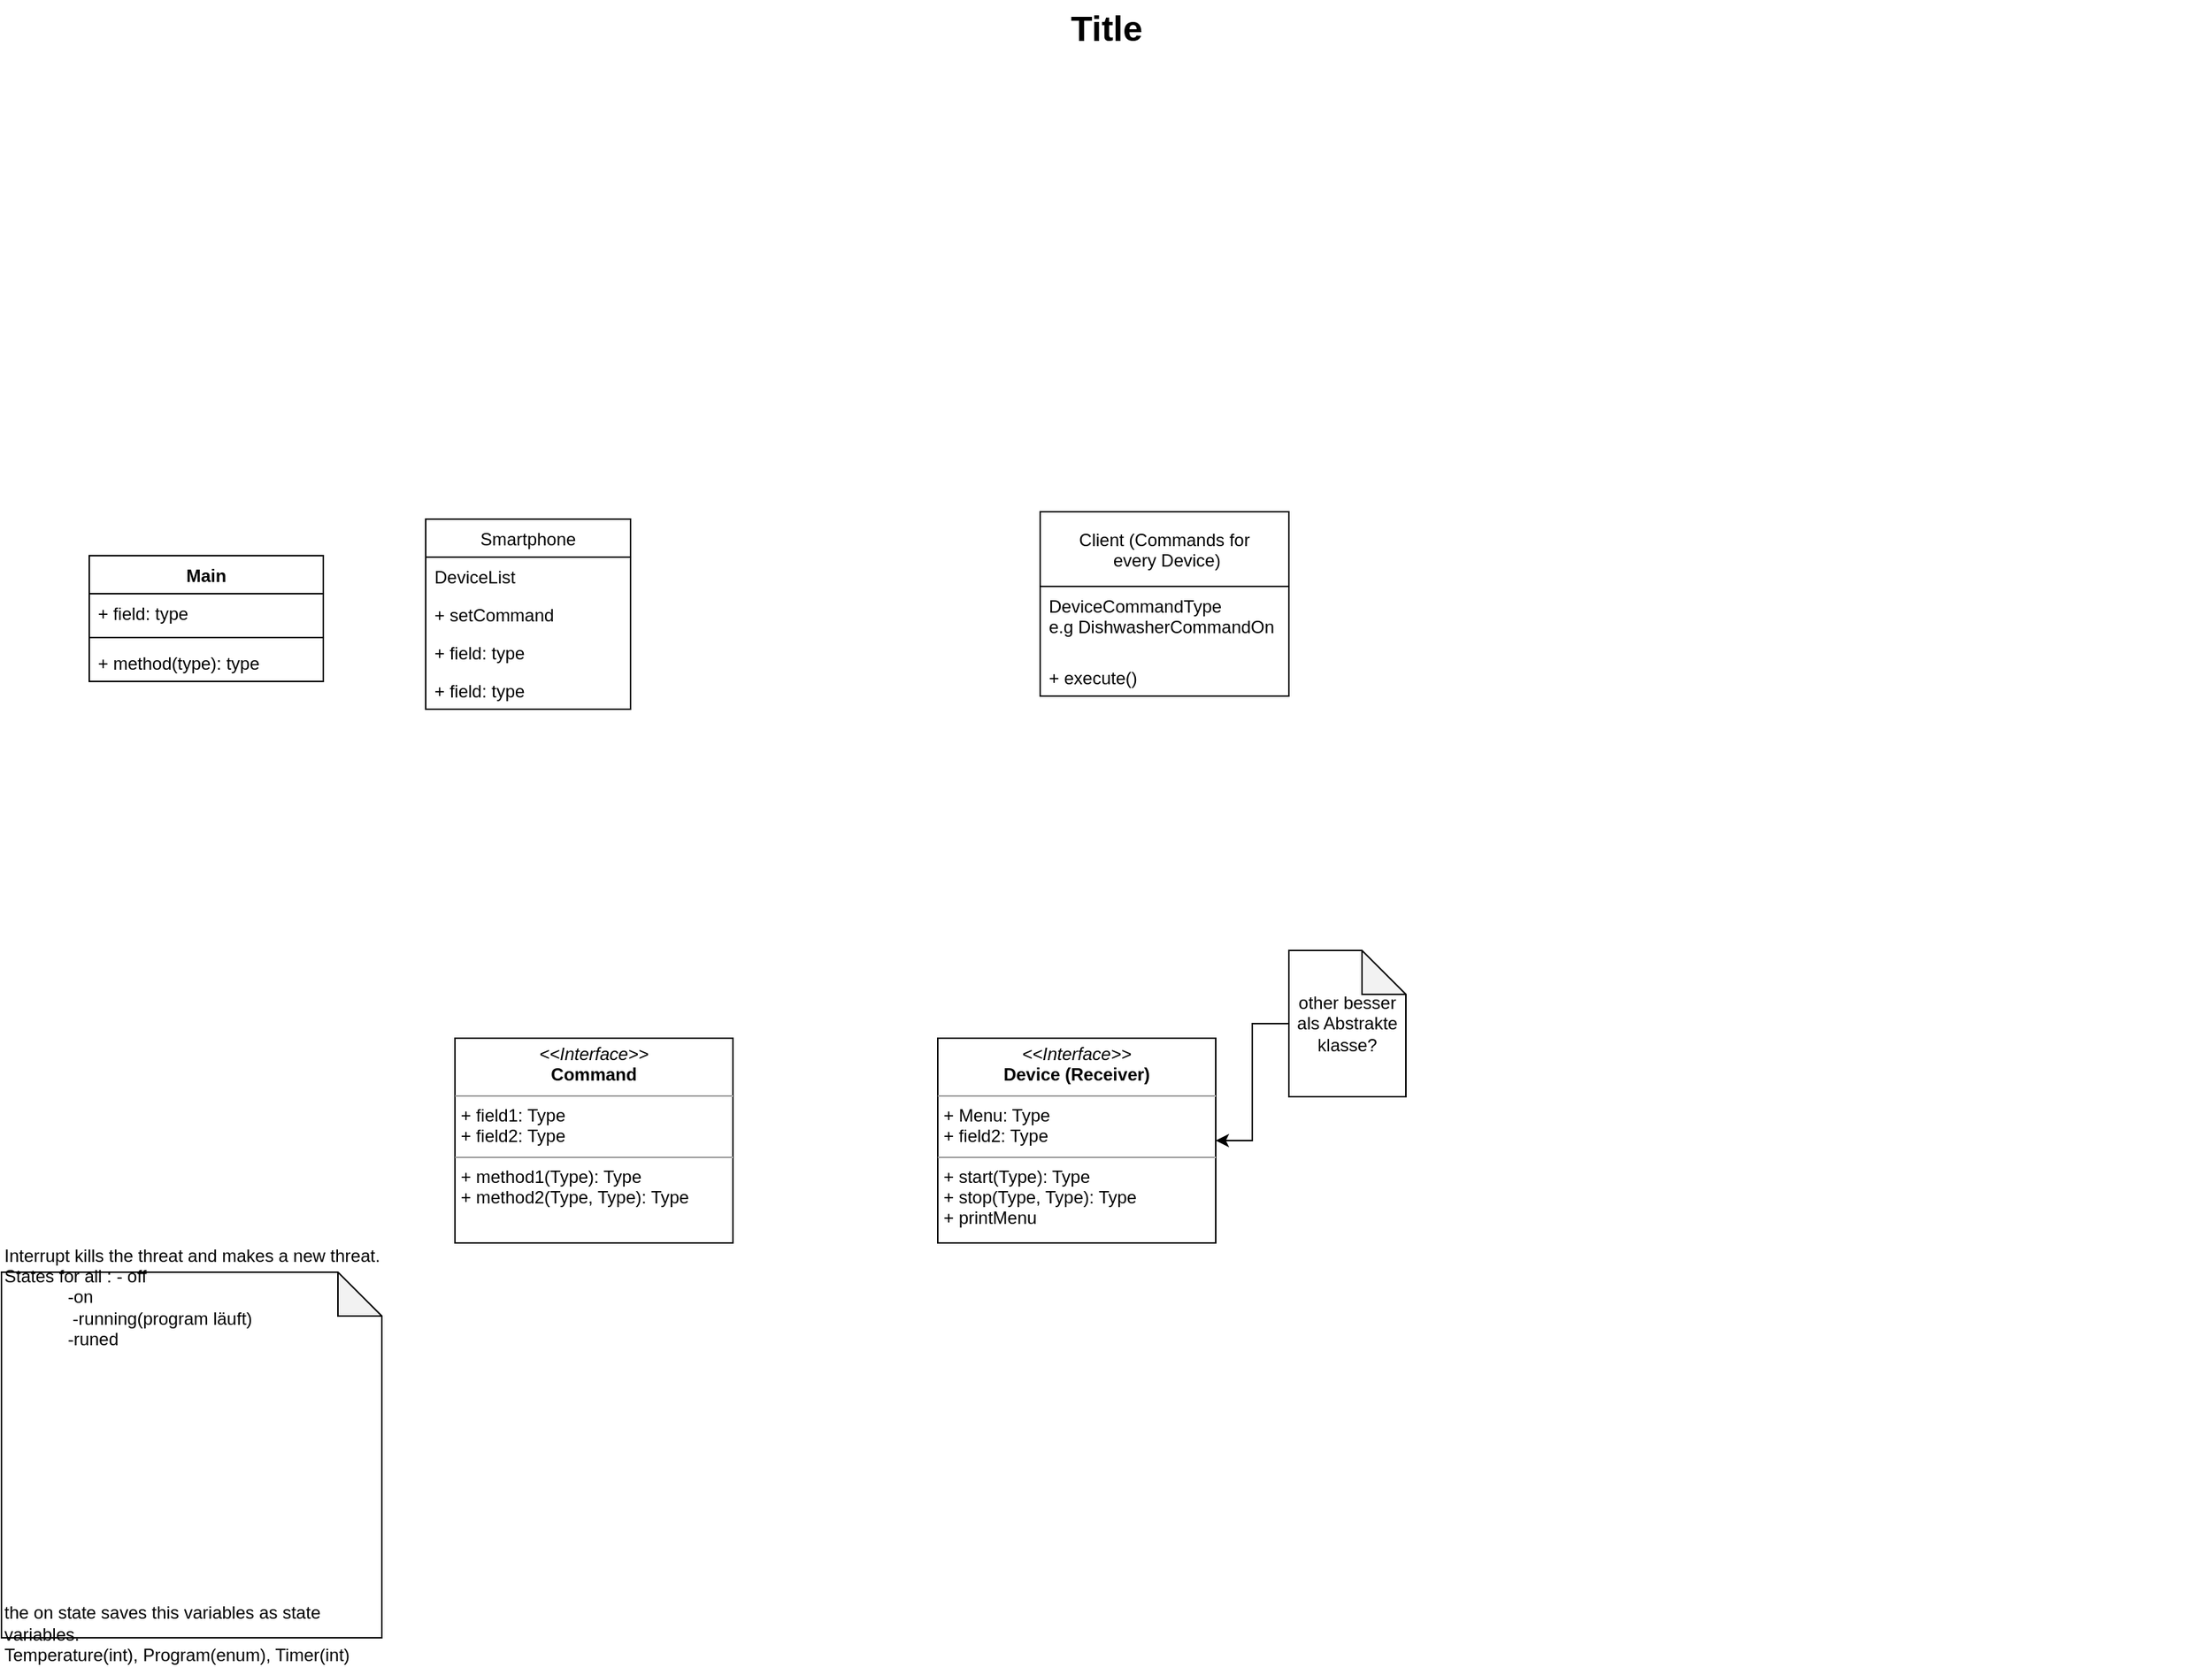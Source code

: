 <mxfile version="12.2.6" type="github" pages="1">
  <diagram name="Page-1" id="929967ad-93f9-6ef4-fab6-5d389245f69c">
    <mxGraphModel dx="1408" dy="699" grid="1" gridSize="10" guides="1" tooltips="1" connect="1" arrows="1" fold="1" page="1" pageScale="1.5" pageWidth="1169" pageHeight="826" background="none" math="0" shadow="0">
      <root>
        <mxCell id="0" style=";html=1;"/>
        <mxCell id="1" style=";html=1;" parent="0"/>
        <mxCell id="1672d66443f91eb5-23" value="Title" style="text;strokeColor=none;fillColor=none;html=1;fontSize=24;fontStyle=1;verticalAlign=middle;align=center;" parent="1" vertex="1">
          <mxGeometry x="120" y="40" width="1510" height="40" as="geometry"/>
        </mxCell>
        <mxCell id="2mD86c7QE79b4aTFyJs0-1" value="Main" style="swimlane;fontStyle=1;align=center;verticalAlign=top;childLayout=stackLayout;horizontal=1;startSize=26;horizontalStack=0;resizeParent=1;resizeParentMax=0;resizeLast=0;collapsible=1;marginBottom=0;" parent="1" vertex="1">
          <mxGeometry x="180" y="420" width="160" height="86" as="geometry"/>
        </mxCell>
        <mxCell id="2mD86c7QE79b4aTFyJs0-2" value="+ field: type" style="text;strokeColor=none;fillColor=none;align=left;verticalAlign=top;spacingLeft=4;spacingRight=4;overflow=hidden;rotatable=0;points=[[0,0.5],[1,0.5]];portConstraint=eastwest;" parent="2mD86c7QE79b4aTFyJs0-1" vertex="1">
          <mxGeometry y="26" width="160" height="26" as="geometry"/>
        </mxCell>
        <mxCell id="2mD86c7QE79b4aTFyJs0-3" value="" style="line;strokeWidth=1;fillColor=none;align=left;verticalAlign=middle;spacingTop=-1;spacingLeft=3;spacingRight=3;rotatable=0;labelPosition=right;points=[];portConstraint=eastwest;" parent="2mD86c7QE79b4aTFyJs0-1" vertex="1">
          <mxGeometry y="52" width="160" height="8" as="geometry"/>
        </mxCell>
        <mxCell id="2mD86c7QE79b4aTFyJs0-4" value="+ method(type): type" style="text;strokeColor=none;fillColor=none;align=left;verticalAlign=top;spacingLeft=4;spacingRight=4;overflow=hidden;rotatable=0;points=[[0,0.5],[1,0.5]];portConstraint=eastwest;" parent="2mD86c7QE79b4aTFyJs0-1" vertex="1">
          <mxGeometry y="60" width="160" height="26" as="geometry"/>
        </mxCell>
        <mxCell id="2mD86c7QE79b4aTFyJs0-5" value="&lt;p style=&quot;margin: 0px ; margin-top: 4px ; text-align: center&quot;&gt;&lt;i&gt;&amp;lt;&amp;lt;Interface&amp;gt;&amp;gt;&lt;/i&gt;&lt;br&gt;&lt;b&gt;Command&lt;/b&gt;&lt;/p&gt;&lt;hr size=&quot;1&quot;&gt;&lt;p style=&quot;margin: 0px ; margin-left: 4px&quot;&gt;+ field1: Type&lt;br&gt;+ field2: Type&lt;/p&gt;&lt;hr size=&quot;1&quot;&gt;&lt;p style=&quot;margin: 0px ; margin-left: 4px&quot;&gt;+ method1(Type): Type&lt;br&gt;+ method2(Type, Type): Type&lt;/p&gt;" style="verticalAlign=top;align=left;overflow=fill;fontSize=12;fontFamily=Helvetica;html=1;" parent="1" vertex="1">
          <mxGeometry x="430" y="750" width="190" height="140" as="geometry"/>
        </mxCell>
        <mxCell id="2mD86c7QE79b4aTFyJs0-7" value="&lt;p style=&quot;margin: 0px ; margin-top: 4px ; text-align: center&quot;&gt;&lt;i&gt;&amp;lt;&amp;lt;Interface&amp;gt;&amp;gt;&lt;/i&gt;&lt;br&gt;&lt;b&gt;Device (Receiver)&lt;/b&gt;&lt;/p&gt;&lt;hr size=&quot;1&quot;&gt;&lt;p style=&quot;margin: 0px ; margin-left: 4px&quot;&gt;+ Menu: Type&lt;br&gt;+ field2: Type&lt;/p&gt;&lt;hr size=&quot;1&quot;&gt;&lt;p style=&quot;margin: 0px ; margin-left: 4px&quot;&gt;+ start(Type): Type&lt;br&gt;+ stop(Type, Type): Type&lt;/p&gt;&lt;p style=&quot;margin: 0px ; margin-left: 4px&quot;&gt;+ printMenu&lt;/p&gt;" style="verticalAlign=top;align=left;overflow=fill;fontSize=12;fontFamily=Helvetica;html=1;" parent="1" vertex="1">
          <mxGeometry x="760" y="750" width="190" height="140" as="geometry"/>
        </mxCell>
        <mxCell id="2mD86c7QE79b4aTFyJs0-8" value="Client (Commands for&#xa; every Device)" style="swimlane;fontStyle=0;childLayout=stackLayout;horizontal=1;startSize=51;fillColor=none;horizontalStack=0;resizeParent=1;resizeParentMax=0;resizeLast=0;collapsible=1;marginBottom=0;" parent="1" vertex="1">
          <mxGeometry x="830" y="390" width="170" height="126" as="geometry"/>
        </mxCell>
        <mxCell id="2mD86c7QE79b4aTFyJs0-10" value="DeviceCommandType&#xa;e.g DishwasherCommandOn" style="text;strokeColor=none;fillColor=none;align=left;verticalAlign=top;spacingLeft=4;spacingRight=4;overflow=hidden;rotatable=0;points=[[0,0.5],[1,0.5]];portConstraint=eastwest;" parent="2mD86c7QE79b4aTFyJs0-8" vertex="1">
          <mxGeometry y="51" width="170" height="49" as="geometry"/>
        </mxCell>
        <mxCell id="2mD86c7QE79b4aTFyJs0-11" value="+ execute()" style="text;strokeColor=none;fillColor=none;align=left;verticalAlign=top;spacingLeft=4;spacingRight=4;overflow=hidden;rotatable=0;points=[[0,0.5],[1,0.5]];portConstraint=eastwest;" parent="2mD86c7QE79b4aTFyJs0-8" vertex="1">
          <mxGeometry y="100" width="170" height="26" as="geometry"/>
        </mxCell>
        <mxCell id="2mD86c7QE79b4aTFyJs0-12" value="Smartphone" style="swimlane;fontStyle=0;childLayout=stackLayout;horizontal=1;startSize=26;fillColor=none;horizontalStack=0;resizeParent=1;resizeParentMax=0;resizeLast=0;collapsible=1;marginBottom=0;" parent="1" vertex="1">
          <mxGeometry x="410" y="395" width="140" height="130" as="geometry"/>
        </mxCell>
        <mxCell id="2mD86c7QE79b4aTFyJs0-16" value="DeviceList" style="text;strokeColor=none;fillColor=none;align=left;verticalAlign=top;spacingLeft=4;spacingRight=4;overflow=hidden;rotatable=0;points=[[0,0.5],[1,0.5]];portConstraint=eastwest;" parent="2mD86c7QE79b4aTFyJs0-12" vertex="1">
          <mxGeometry y="26" width="140" height="26" as="geometry"/>
        </mxCell>
        <mxCell id="2mD86c7QE79b4aTFyJs0-13" value="+ setCommand" style="text;strokeColor=none;fillColor=none;align=left;verticalAlign=top;spacingLeft=4;spacingRight=4;overflow=hidden;rotatable=0;points=[[0,0.5],[1,0.5]];portConstraint=eastwest;" parent="2mD86c7QE79b4aTFyJs0-12" vertex="1">
          <mxGeometry y="52" width="140" height="26" as="geometry"/>
        </mxCell>
        <mxCell id="2mD86c7QE79b4aTFyJs0-14" value="+ field: type" style="text;strokeColor=none;fillColor=none;align=left;verticalAlign=top;spacingLeft=4;spacingRight=4;overflow=hidden;rotatable=0;points=[[0,0.5],[1,0.5]];portConstraint=eastwest;" parent="2mD86c7QE79b4aTFyJs0-12" vertex="1">
          <mxGeometry y="78" width="140" height="26" as="geometry"/>
        </mxCell>
        <mxCell id="2mD86c7QE79b4aTFyJs0-15" value="+ field: type" style="text;strokeColor=none;fillColor=none;align=left;verticalAlign=top;spacingLeft=4;spacingRight=4;overflow=hidden;rotatable=0;points=[[0,0.5],[1,0.5]];portConstraint=eastwest;" parent="2mD86c7QE79b4aTFyJs0-12" vertex="1">
          <mxGeometry y="104" width="140" height="26" as="geometry"/>
        </mxCell>
        <mxCell id="2mD86c7QE79b4aTFyJs0-24" style="edgeStyle=orthogonalEdgeStyle;rounded=0;orthogonalLoop=1;jettySize=auto;html=1;exitX=0;exitY=0.5;exitDx=0;exitDy=0;exitPerimeter=0;entryX=1;entryY=0.5;entryDx=0;entryDy=0;" parent="1" source="2mD86c7QE79b4aTFyJs0-21" target="2mD86c7QE79b4aTFyJs0-7" edge="1">
          <mxGeometry relative="1" as="geometry"/>
        </mxCell>
        <mxCell id="2mD86c7QE79b4aTFyJs0-21" value="other besser als Abstrakte klasse?" style="shape=note;whiteSpace=wrap;html=1;backgroundOutline=1;darkOpacity=0.05;" parent="1" vertex="1">
          <mxGeometry x="1000" y="690" width="80" height="100" as="geometry"/>
        </mxCell>
        <mxCell id="s3OwHunrDzjuuVktPeRh-1" value="Interrupt kills the threat and makes a new threat.&lt;br&gt;States for all : - off&lt;br&gt;&amp;nbsp; &amp;nbsp; &amp;nbsp; &amp;nbsp; &amp;nbsp; &amp;nbsp; &amp;nbsp;-on&lt;br&gt;&amp;nbsp; &amp;nbsp; &amp;nbsp; &amp;nbsp; &amp;nbsp; &amp;nbsp; &amp;nbsp; -running(program läuft)&lt;br&gt;&amp;nbsp; &amp;nbsp; &amp;nbsp; &amp;nbsp; &amp;nbsp; &amp;nbsp; &amp;nbsp;-runed&lt;br&gt;&amp;nbsp; &amp;nbsp; &amp;nbsp; &amp;nbsp; &amp;nbsp; &amp;nbsp;&amp;nbsp;&lt;br&gt;&lt;br&gt;&lt;br&gt;&amp;nbsp; &amp;nbsp; &amp;nbsp; &amp;nbsp; &amp;nbsp; &amp;nbsp; &amp;nbsp;&lt;br&gt;&lt;br&gt;&amp;nbsp; &amp;nbsp; &amp;nbsp; &amp;nbsp; &amp;nbsp; &amp;nbsp; &amp;nbsp;&lt;br&gt;&amp;nbsp; &amp;nbsp; &amp;nbsp; &amp;nbsp; &amp;nbsp; &amp;nbsp; &amp;nbsp;&lt;br&gt;&lt;br&gt;&lt;br&gt;&lt;br&gt;&lt;br&gt;&lt;br&gt;the on state saves this variables as state variables.&amp;nbsp;&lt;br&gt;Temperature(int), Program(enum), Timer(int)" style="shape=note;whiteSpace=wrap;html=1;backgroundOutline=1;darkOpacity=0.05;align=left;" vertex="1" parent="1">
          <mxGeometry x="120" y="910" width="260" height="250" as="geometry"/>
        </mxCell>
      </root>
    </mxGraphModel>
  </diagram>
</mxfile>
